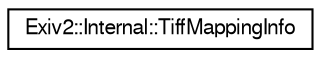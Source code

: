 digraph "Graphical Class Hierarchy"
{
  edge [fontname="FreeSans",fontsize="10",labelfontname="FreeSans",labelfontsize="10"];
  node [fontname="FreeSans",fontsize="10",shape=record];
  rankdir="LR";
  Node1 [label="Exiv2::Internal::TiffMappingInfo",height=0.2,width=0.4,color="black", fillcolor="white", style="filled",URL="$structExiv2_1_1Internal_1_1TiffMappingInfo.html",tooltip="TIFF mapping table for functions to decode special cases. "];
}
